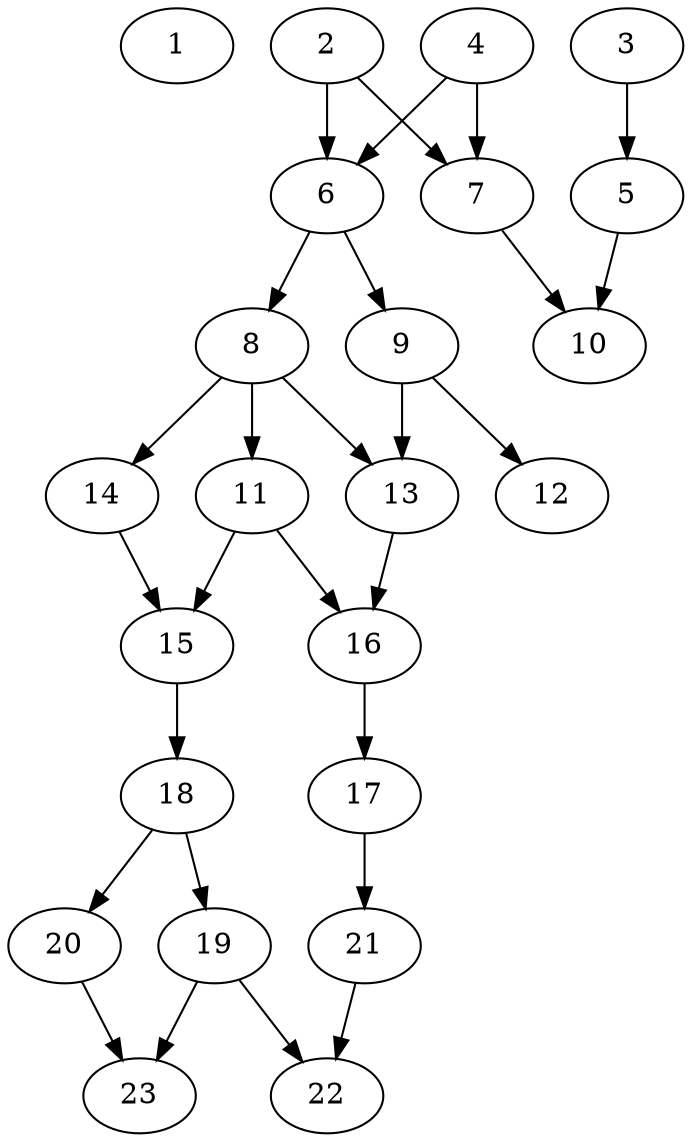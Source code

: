 // DAG (tier=2-normal, mode=data, n=23, ccr=0.446, fat=0.503, density=0.448, regular=0.500, jump=0.176, mindata=2097152, maxdata=16777216)
// DAG automatically generated by daggen at Sun Aug 24 16:33:34 2025
// /home/ermia/Project/Environments/daggen/bin/daggen --dot --ccr 0.446 --fat 0.503 --regular 0.500 --density 0.448 --jump 0.176 --mindata 2097152 --maxdata 16777216 -n 23 
digraph G {
  1 [size="911073197965360640", alpha="0.14", expect_size="455536598982680320"]
  2 [size="111091458216124912", alpha="0.05", expect_size="55545729108062456"]
  2 -> 6 [size ="42165874982912"]
  2 -> 7 [size ="42165874982912"]
  3 [size="62186492078657110016", alpha="0.17", expect_size="31093246039328555008"]
  3 -> 5 [size ="125570423717888"]
  4 [size="2697377103332000137216", alpha="0.04", expect_size="1348688551666000068608"]
  4 -> 6 [size ="1550188216844288"]
  4 -> 7 [size ="1550188216844288"]
  5 [size="1978176348554260381696", alpha="0.07", expect_size="989088174277130190848"]
  5 -> 10 [size ="1260665855541248"]
  6 [size="26726526692239964", alpha="0.04", expect_size="13363263346119982"]
  6 -> 8 [size ="1170010328268800"]
  6 -> 9 [size ="1170010328268800"]
  7 [size="14495220956547032", alpha="0.13", expect_size="7247610478273516"]
  7 -> 10 [size ="752456803811328"]
  8 [size="317764103448461049856", alpha="0.13", expect_size="158882051724230524928"]
  8 -> 11 [size ="372528820256768"]
  8 -> 13 [size ="372528820256768"]
  8 -> 14 [size ="372528820256768"]
  9 [size="15426050417527619584", alpha="0.01", expect_size="7713025208763809792"]
  9 -> 12 [size ="49574668402688"]
  9 -> 13 [size ="49574668402688"]
  10 [size="552392047613422080", alpha="0.08", expect_size="276196023806711040"]
  11 [size="984832536755258261504", alpha="0.07", expect_size="492416268377629130752"]
  11 -> 15 [size ="791890098126848"]
  11 -> 16 [size ="791890098126848"]
  12 [size="233208359701958912", alpha="0.03", expect_size="116604179850979456"]
  13 [size="519001005149017728", alpha="0.02", expect_size="259500502574508864"]
  13 -> 16 [size ="593028146266112"]
  14 [size="838325752120491520", alpha="0.20", expect_size="419162876060245760"]
  14 -> 15 [size ="629399305060352"]
  15 [size="17136491744618512", alpha="0.18", expect_size="8568245872309256"]
  15 -> 18 [size ="884770812723200"]
  16 [size="10059483649062594", alpha="0.11", expect_size="5029741824531297"]
  16 -> 17 [size ="753410487877632"]
  17 [size="452079466181558272000", alpha="0.13", expect_size="226039733090779136000"]
  17 -> 21 [size ="471230264115200"]
  18 [size="2513846395050351104", alpha="0.03", expect_size="1256923197525175552"]
  18 -> 19 [size ="944857312919552"]
  18 -> 20 [size ="944857312919552"]
  19 [size="31670878197113712", alpha="0.05", expect_size="15835439098556856"]
  19 -> 22 [size ="1526107106967552"]
  19 -> 23 [size ="1526107106967552"]
  20 [size="178741255756341837824", alpha="0.14", expect_size="89370627878170918912"]
  20 -> 23 [size ="253847675076608"]
  21 [size="514977160579815488", alpha="0.13", expect_size="257488580289907744"]
  21 -> 22 [size ="200835430612992"]
  22 [size="199059168069332192", alpha="0.17", expect_size="99529584034666096"]
  23 [size="367662446148021387264", alpha="0.17", expect_size="183831223074010693632"]
}